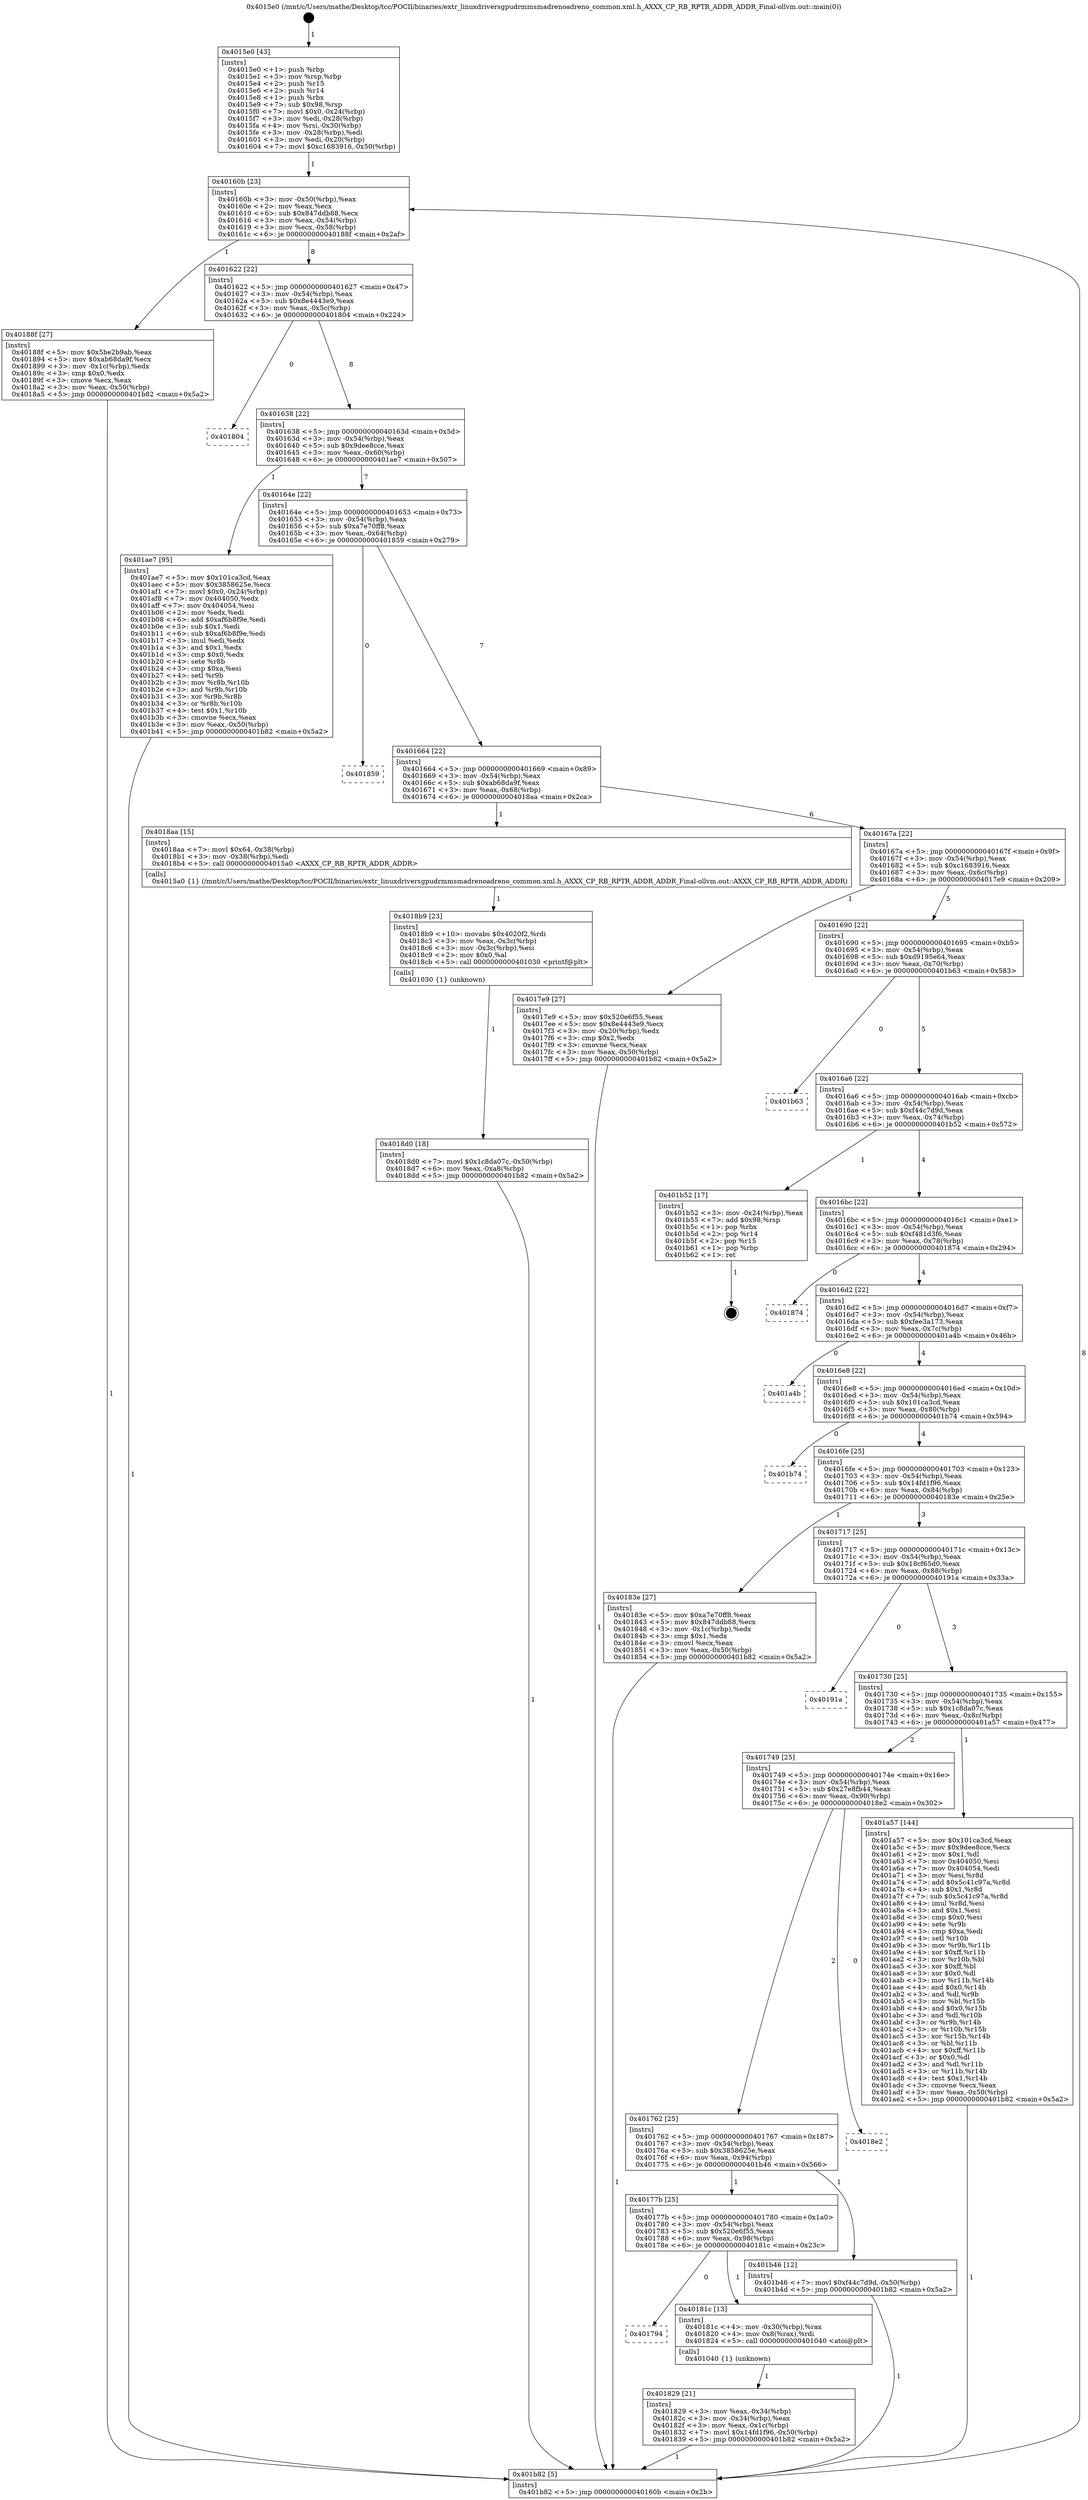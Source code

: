 digraph "0x4015e0" {
  label = "0x4015e0 (/mnt/c/Users/mathe/Desktop/tcc/POCII/binaries/extr_linuxdriversgpudrmmsmadrenoadreno_common.xml.h_AXXX_CP_RB_RPTR_ADDR_ADDR_Final-ollvm.out::main(0))"
  labelloc = "t"
  node[shape=record]

  Entry [label="",width=0.3,height=0.3,shape=circle,fillcolor=black,style=filled]
  "0x40160b" [label="{
     0x40160b [23]\l
     | [instrs]\l
     &nbsp;&nbsp;0x40160b \<+3\>: mov -0x50(%rbp),%eax\l
     &nbsp;&nbsp;0x40160e \<+2\>: mov %eax,%ecx\l
     &nbsp;&nbsp;0x401610 \<+6\>: sub $0x847ddb88,%ecx\l
     &nbsp;&nbsp;0x401616 \<+3\>: mov %eax,-0x54(%rbp)\l
     &nbsp;&nbsp;0x401619 \<+3\>: mov %ecx,-0x58(%rbp)\l
     &nbsp;&nbsp;0x40161c \<+6\>: je 000000000040188f \<main+0x2af\>\l
  }"]
  "0x40188f" [label="{
     0x40188f [27]\l
     | [instrs]\l
     &nbsp;&nbsp;0x40188f \<+5\>: mov $0x5be2b9ab,%eax\l
     &nbsp;&nbsp;0x401894 \<+5\>: mov $0xab68da9f,%ecx\l
     &nbsp;&nbsp;0x401899 \<+3\>: mov -0x1c(%rbp),%edx\l
     &nbsp;&nbsp;0x40189c \<+3\>: cmp $0x0,%edx\l
     &nbsp;&nbsp;0x40189f \<+3\>: cmove %ecx,%eax\l
     &nbsp;&nbsp;0x4018a2 \<+3\>: mov %eax,-0x50(%rbp)\l
     &nbsp;&nbsp;0x4018a5 \<+5\>: jmp 0000000000401b82 \<main+0x5a2\>\l
  }"]
  "0x401622" [label="{
     0x401622 [22]\l
     | [instrs]\l
     &nbsp;&nbsp;0x401622 \<+5\>: jmp 0000000000401627 \<main+0x47\>\l
     &nbsp;&nbsp;0x401627 \<+3\>: mov -0x54(%rbp),%eax\l
     &nbsp;&nbsp;0x40162a \<+5\>: sub $0x8e4443e9,%eax\l
     &nbsp;&nbsp;0x40162f \<+3\>: mov %eax,-0x5c(%rbp)\l
     &nbsp;&nbsp;0x401632 \<+6\>: je 0000000000401804 \<main+0x224\>\l
  }"]
  Exit [label="",width=0.3,height=0.3,shape=circle,fillcolor=black,style=filled,peripheries=2]
  "0x401804" [label="{
     0x401804\l
  }", style=dashed]
  "0x401638" [label="{
     0x401638 [22]\l
     | [instrs]\l
     &nbsp;&nbsp;0x401638 \<+5\>: jmp 000000000040163d \<main+0x5d\>\l
     &nbsp;&nbsp;0x40163d \<+3\>: mov -0x54(%rbp),%eax\l
     &nbsp;&nbsp;0x401640 \<+5\>: sub $0x9dee8cce,%eax\l
     &nbsp;&nbsp;0x401645 \<+3\>: mov %eax,-0x60(%rbp)\l
     &nbsp;&nbsp;0x401648 \<+6\>: je 0000000000401ae7 \<main+0x507\>\l
  }"]
  "0x4018d0" [label="{
     0x4018d0 [18]\l
     | [instrs]\l
     &nbsp;&nbsp;0x4018d0 \<+7\>: movl $0x1c8da07c,-0x50(%rbp)\l
     &nbsp;&nbsp;0x4018d7 \<+6\>: mov %eax,-0xa8(%rbp)\l
     &nbsp;&nbsp;0x4018dd \<+5\>: jmp 0000000000401b82 \<main+0x5a2\>\l
  }"]
  "0x401ae7" [label="{
     0x401ae7 [95]\l
     | [instrs]\l
     &nbsp;&nbsp;0x401ae7 \<+5\>: mov $0x101ca3cd,%eax\l
     &nbsp;&nbsp;0x401aec \<+5\>: mov $0x3858625e,%ecx\l
     &nbsp;&nbsp;0x401af1 \<+7\>: movl $0x0,-0x24(%rbp)\l
     &nbsp;&nbsp;0x401af8 \<+7\>: mov 0x404050,%edx\l
     &nbsp;&nbsp;0x401aff \<+7\>: mov 0x404054,%esi\l
     &nbsp;&nbsp;0x401b06 \<+2\>: mov %edx,%edi\l
     &nbsp;&nbsp;0x401b08 \<+6\>: add $0xaf6b8f9e,%edi\l
     &nbsp;&nbsp;0x401b0e \<+3\>: sub $0x1,%edi\l
     &nbsp;&nbsp;0x401b11 \<+6\>: sub $0xaf6b8f9e,%edi\l
     &nbsp;&nbsp;0x401b17 \<+3\>: imul %edi,%edx\l
     &nbsp;&nbsp;0x401b1a \<+3\>: and $0x1,%edx\l
     &nbsp;&nbsp;0x401b1d \<+3\>: cmp $0x0,%edx\l
     &nbsp;&nbsp;0x401b20 \<+4\>: sete %r8b\l
     &nbsp;&nbsp;0x401b24 \<+3\>: cmp $0xa,%esi\l
     &nbsp;&nbsp;0x401b27 \<+4\>: setl %r9b\l
     &nbsp;&nbsp;0x401b2b \<+3\>: mov %r8b,%r10b\l
     &nbsp;&nbsp;0x401b2e \<+3\>: and %r9b,%r10b\l
     &nbsp;&nbsp;0x401b31 \<+3\>: xor %r9b,%r8b\l
     &nbsp;&nbsp;0x401b34 \<+3\>: or %r8b,%r10b\l
     &nbsp;&nbsp;0x401b37 \<+4\>: test $0x1,%r10b\l
     &nbsp;&nbsp;0x401b3b \<+3\>: cmovne %ecx,%eax\l
     &nbsp;&nbsp;0x401b3e \<+3\>: mov %eax,-0x50(%rbp)\l
     &nbsp;&nbsp;0x401b41 \<+5\>: jmp 0000000000401b82 \<main+0x5a2\>\l
  }"]
  "0x40164e" [label="{
     0x40164e [22]\l
     | [instrs]\l
     &nbsp;&nbsp;0x40164e \<+5\>: jmp 0000000000401653 \<main+0x73\>\l
     &nbsp;&nbsp;0x401653 \<+3\>: mov -0x54(%rbp),%eax\l
     &nbsp;&nbsp;0x401656 \<+5\>: sub $0xa7e70ff8,%eax\l
     &nbsp;&nbsp;0x40165b \<+3\>: mov %eax,-0x64(%rbp)\l
     &nbsp;&nbsp;0x40165e \<+6\>: je 0000000000401859 \<main+0x279\>\l
  }"]
  "0x4018b9" [label="{
     0x4018b9 [23]\l
     | [instrs]\l
     &nbsp;&nbsp;0x4018b9 \<+10\>: movabs $0x4020f2,%rdi\l
     &nbsp;&nbsp;0x4018c3 \<+3\>: mov %eax,-0x3c(%rbp)\l
     &nbsp;&nbsp;0x4018c6 \<+3\>: mov -0x3c(%rbp),%esi\l
     &nbsp;&nbsp;0x4018c9 \<+2\>: mov $0x0,%al\l
     &nbsp;&nbsp;0x4018cb \<+5\>: call 0000000000401030 \<printf@plt\>\l
     | [calls]\l
     &nbsp;&nbsp;0x401030 \{1\} (unknown)\l
  }"]
  "0x401859" [label="{
     0x401859\l
  }", style=dashed]
  "0x401664" [label="{
     0x401664 [22]\l
     | [instrs]\l
     &nbsp;&nbsp;0x401664 \<+5\>: jmp 0000000000401669 \<main+0x89\>\l
     &nbsp;&nbsp;0x401669 \<+3\>: mov -0x54(%rbp),%eax\l
     &nbsp;&nbsp;0x40166c \<+5\>: sub $0xab68da9f,%eax\l
     &nbsp;&nbsp;0x401671 \<+3\>: mov %eax,-0x68(%rbp)\l
     &nbsp;&nbsp;0x401674 \<+6\>: je 00000000004018aa \<main+0x2ca\>\l
  }"]
  "0x401829" [label="{
     0x401829 [21]\l
     | [instrs]\l
     &nbsp;&nbsp;0x401829 \<+3\>: mov %eax,-0x34(%rbp)\l
     &nbsp;&nbsp;0x40182c \<+3\>: mov -0x34(%rbp),%eax\l
     &nbsp;&nbsp;0x40182f \<+3\>: mov %eax,-0x1c(%rbp)\l
     &nbsp;&nbsp;0x401832 \<+7\>: movl $0x14fd1f96,-0x50(%rbp)\l
     &nbsp;&nbsp;0x401839 \<+5\>: jmp 0000000000401b82 \<main+0x5a2\>\l
  }"]
  "0x4018aa" [label="{
     0x4018aa [15]\l
     | [instrs]\l
     &nbsp;&nbsp;0x4018aa \<+7\>: movl $0x64,-0x38(%rbp)\l
     &nbsp;&nbsp;0x4018b1 \<+3\>: mov -0x38(%rbp),%edi\l
     &nbsp;&nbsp;0x4018b4 \<+5\>: call 00000000004015a0 \<AXXX_CP_RB_RPTR_ADDR_ADDR\>\l
     | [calls]\l
     &nbsp;&nbsp;0x4015a0 \{1\} (/mnt/c/Users/mathe/Desktop/tcc/POCII/binaries/extr_linuxdriversgpudrmmsmadrenoadreno_common.xml.h_AXXX_CP_RB_RPTR_ADDR_ADDR_Final-ollvm.out::AXXX_CP_RB_RPTR_ADDR_ADDR)\l
  }"]
  "0x40167a" [label="{
     0x40167a [22]\l
     | [instrs]\l
     &nbsp;&nbsp;0x40167a \<+5\>: jmp 000000000040167f \<main+0x9f\>\l
     &nbsp;&nbsp;0x40167f \<+3\>: mov -0x54(%rbp),%eax\l
     &nbsp;&nbsp;0x401682 \<+5\>: sub $0xc1683916,%eax\l
     &nbsp;&nbsp;0x401687 \<+3\>: mov %eax,-0x6c(%rbp)\l
     &nbsp;&nbsp;0x40168a \<+6\>: je 00000000004017e9 \<main+0x209\>\l
  }"]
  "0x401794" [label="{
     0x401794\l
  }", style=dashed]
  "0x4017e9" [label="{
     0x4017e9 [27]\l
     | [instrs]\l
     &nbsp;&nbsp;0x4017e9 \<+5\>: mov $0x520e6f55,%eax\l
     &nbsp;&nbsp;0x4017ee \<+5\>: mov $0x8e4443e9,%ecx\l
     &nbsp;&nbsp;0x4017f3 \<+3\>: mov -0x20(%rbp),%edx\l
     &nbsp;&nbsp;0x4017f6 \<+3\>: cmp $0x2,%edx\l
     &nbsp;&nbsp;0x4017f9 \<+3\>: cmovne %ecx,%eax\l
     &nbsp;&nbsp;0x4017fc \<+3\>: mov %eax,-0x50(%rbp)\l
     &nbsp;&nbsp;0x4017ff \<+5\>: jmp 0000000000401b82 \<main+0x5a2\>\l
  }"]
  "0x401690" [label="{
     0x401690 [22]\l
     | [instrs]\l
     &nbsp;&nbsp;0x401690 \<+5\>: jmp 0000000000401695 \<main+0xb5\>\l
     &nbsp;&nbsp;0x401695 \<+3\>: mov -0x54(%rbp),%eax\l
     &nbsp;&nbsp;0x401698 \<+5\>: sub $0xd9195e64,%eax\l
     &nbsp;&nbsp;0x40169d \<+3\>: mov %eax,-0x70(%rbp)\l
     &nbsp;&nbsp;0x4016a0 \<+6\>: je 0000000000401b63 \<main+0x583\>\l
  }"]
  "0x401b82" [label="{
     0x401b82 [5]\l
     | [instrs]\l
     &nbsp;&nbsp;0x401b82 \<+5\>: jmp 000000000040160b \<main+0x2b\>\l
  }"]
  "0x4015e0" [label="{
     0x4015e0 [43]\l
     | [instrs]\l
     &nbsp;&nbsp;0x4015e0 \<+1\>: push %rbp\l
     &nbsp;&nbsp;0x4015e1 \<+3\>: mov %rsp,%rbp\l
     &nbsp;&nbsp;0x4015e4 \<+2\>: push %r15\l
     &nbsp;&nbsp;0x4015e6 \<+2\>: push %r14\l
     &nbsp;&nbsp;0x4015e8 \<+1\>: push %rbx\l
     &nbsp;&nbsp;0x4015e9 \<+7\>: sub $0x98,%rsp\l
     &nbsp;&nbsp;0x4015f0 \<+7\>: movl $0x0,-0x24(%rbp)\l
     &nbsp;&nbsp;0x4015f7 \<+3\>: mov %edi,-0x28(%rbp)\l
     &nbsp;&nbsp;0x4015fa \<+4\>: mov %rsi,-0x30(%rbp)\l
     &nbsp;&nbsp;0x4015fe \<+3\>: mov -0x28(%rbp),%edi\l
     &nbsp;&nbsp;0x401601 \<+3\>: mov %edi,-0x20(%rbp)\l
     &nbsp;&nbsp;0x401604 \<+7\>: movl $0xc1683916,-0x50(%rbp)\l
  }"]
  "0x40181c" [label="{
     0x40181c [13]\l
     | [instrs]\l
     &nbsp;&nbsp;0x40181c \<+4\>: mov -0x30(%rbp),%rax\l
     &nbsp;&nbsp;0x401820 \<+4\>: mov 0x8(%rax),%rdi\l
     &nbsp;&nbsp;0x401824 \<+5\>: call 0000000000401040 \<atoi@plt\>\l
     | [calls]\l
     &nbsp;&nbsp;0x401040 \{1\} (unknown)\l
  }"]
  "0x401b63" [label="{
     0x401b63\l
  }", style=dashed]
  "0x4016a6" [label="{
     0x4016a6 [22]\l
     | [instrs]\l
     &nbsp;&nbsp;0x4016a6 \<+5\>: jmp 00000000004016ab \<main+0xcb\>\l
     &nbsp;&nbsp;0x4016ab \<+3\>: mov -0x54(%rbp),%eax\l
     &nbsp;&nbsp;0x4016ae \<+5\>: sub $0xf44c7d9d,%eax\l
     &nbsp;&nbsp;0x4016b3 \<+3\>: mov %eax,-0x74(%rbp)\l
     &nbsp;&nbsp;0x4016b6 \<+6\>: je 0000000000401b52 \<main+0x572\>\l
  }"]
  "0x40177b" [label="{
     0x40177b [25]\l
     | [instrs]\l
     &nbsp;&nbsp;0x40177b \<+5\>: jmp 0000000000401780 \<main+0x1a0\>\l
     &nbsp;&nbsp;0x401780 \<+3\>: mov -0x54(%rbp),%eax\l
     &nbsp;&nbsp;0x401783 \<+5\>: sub $0x520e6f55,%eax\l
     &nbsp;&nbsp;0x401788 \<+6\>: mov %eax,-0x98(%rbp)\l
     &nbsp;&nbsp;0x40178e \<+6\>: je 000000000040181c \<main+0x23c\>\l
  }"]
  "0x401b52" [label="{
     0x401b52 [17]\l
     | [instrs]\l
     &nbsp;&nbsp;0x401b52 \<+3\>: mov -0x24(%rbp),%eax\l
     &nbsp;&nbsp;0x401b55 \<+7\>: add $0x98,%rsp\l
     &nbsp;&nbsp;0x401b5c \<+1\>: pop %rbx\l
     &nbsp;&nbsp;0x401b5d \<+2\>: pop %r14\l
     &nbsp;&nbsp;0x401b5f \<+2\>: pop %r15\l
     &nbsp;&nbsp;0x401b61 \<+1\>: pop %rbp\l
     &nbsp;&nbsp;0x401b62 \<+1\>: ret\l
  }"]
  "0x4016bc" [label="{
     0x4016bc [22]\l
     | [instrs]\l
     &nbsp;&nbsp;0x4016bc \<+5\>: jmp 00000000004016c1 \<main+0xe1\>\l
     &nbsp;&nbsp;0x4016c1 \<+3\>: mov -0x54(%rbp),%eax\l
     &nbsp;&nbsp;0x4016c4 \<+5\>: sub $0xf481d3f6,%eax\l
     &nbsp;&nbsp;0x4016c9 \<+3\>: mov %eax,-0x78(%rbp)\l
     &nbsp;&nbsp;0x4016cc \<+6\>: je 0000000000401874 \<main+0x294\>\l
  }"]
  "0x401b46" [label="{
     0x401b46 [12]\l
     | [instrs]\l
     &nbsp;&nbsp;0x401b46 \<+7\>: movl $0xf44c7d9d,-0x50(%rbp)\l
     &nbsp;&nbsp;0x401b4d \<+5\>: jmp 0000000000401b82 \<main+0x5a2\>\l
  }"]
  "0x401874" [label="{
     0x401874\l
  }", style=dashed]
  "0x4016d2" [label="{
     0x4016d2 [22]\l
     | [instrs]\l
     &nbsp;&nbsp;0x4016d2 \<+5\>: jmp 00000000004016d7 \<main+0xf7\>\l
     &nbsp;&nbsp;0x4016d7 \<+3\>: mov -0x54(%rbp),%eax\l
     &nbsp;&nbsp;0x4016da \<+5\>: sub $0xfee3a173,%eax\l
     &nbsp;&nbsp;0x4016df \<+3\>: mov %eax,-0x7c(%rbp)\l
     &nbsp;&nbsp;0x4016e2 \<+6\>: je 0000000000401a4b \<main+0x46b\>\l
  }"]
  "0x401762" [label="{
     0x401762 [25]\l
     | [instrs]\l
     &nbsp;&nbsp;0x401762 \<+5\>: jmp 0000000000401767 \<main+0x187\>\l
     &nbsp;&nbsp;0x401767 \<+3\>: mov -0x54(%rbp),%eax\l
     &nbsp;&nbsp;0x40176a \<+5\>: sub $0x3858625e,%eax\l
     &nbsp;&nbsp;0x40176f \<+6\>: mov %eax,-0x94(%rbp)\l
     &nbsp;&nbsp;0x401775 \<+6\>: je 0000000000401b46 \<main+0x566\>\l
  }"]
  "0x401a4b" [label="{
     0x401a4b\l
  }", style=dashed]
  "0x4016e8" [label="{
     0x4016e8 [22]\l
     | [instrs]\l
     &nbsp;&nbsp;0x4016e8 \<+5\>: jmp 00000000004016ed \<main+0x10d\>\l
     &nbsp;&nbsp;0x4016ed \<+3\>: mov -0x54(%rbp),%eax\l
     &nbsp;&nbsp;0x4016f0 \<+5\>: sub $0x101ca3cd,%eax\l
     &nbsp;&nbsp;0x4016f5 \<+3\>: mov %eax,-0x80(%rbp)\l
     &nbsp;&nbsp;0x4016f8 \<+6\>: je 0000000000401b74 \<main+0x594\>\l
  }"]
  "0x4018e2" [label="{
     0x4018e2\l
  }", style=dashed]
  "0x401b74" [label="{
     0x401b74\l
  }", style=dashed]
  "0x4016fe" [label="{
     0x4016fe [25]\l
     | [instrs]\l
     &nbsp;&nbsp;0x4016fe \<+5\>: jmp 0000000000401703 \<main+0x123\>\l
     &nbsp;&nbsp;0x401703 \<+3\>: mov -0x54(%rbp),%eax\l
     &nbsp;&nbsp;0x401706 \<+5\>: sub $0x14fd1f96,%eax\l
     &nbsp;&nbsp;0x40170b \<+6\>: mov %eax,-0x84(%rbp)\l
     &nbsp;&nbsp;0x401711 \<+6\>: je 000000000040183e \<main+0x25e\>\l
  }"]
  "0x401749" [label="{
     0x401749 [25]\l
     | [instrs]\l
     &nbsp;&nbsp;0x401749 \<+5\>: jmp 000000000040174e \<main+0x16e\>\l
     &nbsp;&nbsp;0x40174e \<+3\>: mov -0x54(%rbp),%eax\l
     &nbsp;&nbsp;0x401751 \<+5\>: sub $0x27e8fb44,%eax\l
     &nbsp;&nbsp;0x401756 \<+6\>: mov %eax,-0x90(%rbp)\l
     &nbsp;&nbsp;0x40175c \<+6\>: je 00000000004018e2 \<main+0x302\>\l
  }"]
  "0x40183e" [label="{
     0x40183e [27]\l
     | [instrs]\l
     &nbsp;&nbsp;0x40183e \<+5\>: mov $0xa7e70ff8,%eax\l
     &nbsp;&nbsp;0x401843 \<+5\>: mov $0x847ddb88,%ecx\l
     &nbsp;&nbsp;0x401848 \<+3\>: mov -0x1c(%rbp),%edx\l
     &nbsp;&nbsp;0x40184b \<+3\>: cmp $0x1,%edx\l
     &nbsp;&nbsp;0x40184e \<+3\>: cmovl %ecx,%eax\l
     &nbsp;&nbsp;0x401851 \<+3\>: mov %eax,-0x50(%rbp)\l
     &nbsp;&nbsp;0x401854 \<+5\>: jmp 0000000000401b82 \<main+0x5a2\>\l
  }"]
  "0x401717" [label="{
     0x401717 [25]\l
     | [instrs]\l
     &nbsp;&nbsp;0x401717 \<+5\>: jmp 000000000040171c \<main+0x13c\>\l
     &nbsp;&nbsp;0x40171c \<+3\>: mov -0x54(%rbp),%eax\l
     &nbsp;&nbsp;0x40171f \<+5\>: sub $0x18cf65d0,%eax\l
     &nbsp;&nbsp;0x401724 \<+6\>: mov %eax,-0x88(%rbp)\l
     &nbsp;&nbsp;0x40172a \<+6\>: je 000000000040191a \<main+0x33a\>\l
  }"]
  "0x401a57" [label="{
     0x401a57 [144]\l
     | [instrs]\l
     &nbsp;&nbsp;0x401a57 \<+5\>: mov $0x101ca3cd,%eax\l
     &nbsp;&nbsp;0x401a5c \<+5\>: mov $0x9dee8cce,%ecx\l
     &nbsp;&nbsp;0x401a61 \<+2\>: mov $0x1,%dl\l
     &nbsp;&nbsp;0x401a63 \<+7\>: mov 0x404050,%esi\l
     &nbsp;&nbsp;0x401a6a \<+7\>: mov 0x404054,%edi\l
     &nbsp;&nbsp;0x401a71 \<+3\>: mov %esi,%r8d\l
     &nbsp;&nbsp;0x401a74 \<+7\>: add $0x5c41c97a,%r8d\l
     &nbsp;&nbsp;0x401a7b \<+4\>: sub $0x1,%r8d\l
     &nbsp;&nbsp;0x401a7f \<+7\>: sub $0x5c41c97a,%r8d\l
     &nbsp;&nbsp;0x401a86 \<+4\>: imul %r8d,%esi\l
     &nbsp;&nbsp;0x401a8a \<+3\>: and $0x1,%esi\l
     &nbsp;&nbsp;0x401a8d \<+3\>: cmp $0x0,%esi\l
     &nbsp;&nbsp;0x401a90 \<+4\>: sete %r9b\l
     &nbsp;&nbsp;0x401a94 \<+3\>: cmp $0xa,%edi\l
     &nbsp;&nbsp;0x401a97 \<+4\>: setl %r10b\l
     &nbsp;&nbsp;0x401a9b \<+3\>: mov %r9b,%r11b\l
     &nbsp;&nbsp;0x401a9e \<+4\>: xor $0xff,%r11b\l
     &nbsp;&nbsp;0x401aa2 \<+3\>: mov %r10b,%bl\l
     &nbsp;&nbsp;0x401aa5 \<+3\>: xor $0xff,%bl\l
     &nbsp;&nbsp;0x401aa8 \<+3\>: xor $0x0,%dl\l
     &nbsp;&nbsp;0x401aab \<+3\>: mov %r11b,%r14b\l
     &nbsp;&nbsp;0x401aae \<+4\>: and $0x0,%r14b\l
     &nbsp;&nbsp;0x401ab2 \<+3\>: and %dl,%r9b\l
     &nbsp;&nbsp;0x401ab5 \<+3\>: mov %bl,%r15b\l
     &nbsp;&nbsp;0x401ab8 \<+4\>: and $0x0,%r15b\l
     &nbsp;&nbsp;0x401abc \<+3\>: and %dl,%r10b\l
     &nbsp;&nbsp;0x401abf \<+3\>: or %r9b,%r14b\l
     &nbsp;&nbsp;0x401ac2 \<+3\>: or %r10b,%r15b\l
     &nbsp;&nbsp;0x401ac5 \<+3\>: xor %r15b,%r14b\l
     &nbsp;&nbsp;0x401ac8 \<+3\>: or %bl,%r11b\l
     &nbsp;&nbsp;0x401acb \<+4\>: xor $0xff,%r11b\l
     &nbsp;&nbsp;0x401acf \<+3\>: or $0x0,%dl\l
     &nbsp;&nbsp;0x401ad2 \<+3\>: and %dl,%r11b\l
     &nbsp;&nbsp;0x401ad5 \<+3\>: or %r11b,%r14b\l
     &nbsp;&nbsp;0x401ad8 \<+4\>: test $0x1,%r14b\l
     &nbsp;&nbsp;0x401adc \<+3\>: cmovne %ecx,%eax\l
     &nbsp;&nbsp;0x401adf \<+3\>: mov %eax,-0x50(%rbp)\l
     &nbsp;&nbsp;0x401ae2 \<+5\>: jmp 0000000000401b82 \<main+0x5a2\>\l
  }"]
  "0x40191a" [label="{
     0x40191a\l
  }", style=dashed]
  "0x401730" [label="{
     0x401730 [25]\l
     | [instrs]\l
     &nbsp;&nbsp;0x401730 \<+5\>: jmp 0000000000401735 \<main+0x155\>\l
     &nbsp;&nbsp;0x401735 \<+3\>: mov -0x54(%rbp),%eax\l
     &nbsp;&nbsp;0x401738 \<+5\>: sub $0x1c8da07c,%eax\l
     &nbsp;&nbsp;0x40173d \<+6\>: mov %eax,-0x8c(%rbp)\l
     &nbsp;&nbsp;0x401743 \<+6\>: je 0000000000401a57 \<main+0x477\>\l
  }"]
  Entry -> "0x4015e0" [label=" 1"]
  "0x40160b" -> "0x40188f" [label=" 1"]
  "0x40160b" -> "0x401622" [label=" 8"]
  "0x401b52" -> Exit [label=" 1"]
  "0x401622" -> "0x401804" [label=" 0"]
  "0x401622" -> "0x401638" [label=" 8"]
  "0x401b46" -> "0x401b82" [label=" 1"]
  "0x401638" -> "0x401ae7" [label=" 1"]
  "0x401638" -> "0x40164e" [label=" 7"]
  "0x401ae7" -> "0x401b82" [label=" 1"]
  "0x40164e" -> "0x401859" [label=" 0"]
  "0x40164e" -> "0x401664" [label=" 7"]
  "0x401a57" -> "0x401b82" [label=" 1"]
  "0x401664" -> "0x4018aa" [label=" 1"]
  "0x401664" -> "0x40167a" [label=" 6"]
  "0x4018d0" -> "0x401b82" [label=" 1"]
  "0x40167a" -> "0x4017e9" [label=" 1"]
  "0x40167a" -> "0x401690" [label=" 5"]
  "0x4017e9" -> "0x401b82" [label=" 1"]
  "0x4015e0" -> "0x40160b" [label=" 1"]
  "0x401b82" -> "0x40160b" [label=" 8"]
  "0x4018b9" -> "0x4018d0" [label=" 1"]
  "0x401690" -> "0x401b63" [label=" 0"]
  "0x401690" -> "0x4016a6" [label=" 5"]
  "0x4018aa" -> "0x4018b9" [label=" 1"]
  "0x4016a6" -> "0x401b52" [label=" 1"]
  "0x4016a6" -> "0x4016bc" [label=" 4"]
  "0x40183e" -> "0x401b82" [label=" 1"]
  "0x4016bc" -> "0x401874" [label=" 0"]
  "0x4016bc" -> "0x4016d2" [label=" 4"]
  "0x401829" -> "0x401b82" [label=" 1"]
  "0x4016d2" -> "0x401a4b" [label=" 0"]
  "0x4016d2" -> "0x4016e8" [label=" 4"]
  "0x40177b" -> "0x401794" [label=" 0"]
  "0x4016e8" -> "0x401b74" [label=" 0"]
  "0x4016e8" -> "0x4016fe" [label=" 4"]
  "0x40177b" -> "0x40181c" [label=" 1"]
  "0x4016fe" -> "0x40183e" [label=" 1"]
  "0x4016fe" -> "0x401717" [label=" 3"]
  "0x401762" -> "0x40177b" [label=" 1"]
  "0x401717" -> "0x40191a" [label=" 0"]
  "0x401717" -> "0x401730" [label=" 3"]
  "0x401762" -> "0x401b46" [label=" 1"]
  "0x401730" -> "0x401a57" [label=" 1"]
  "0x401730" -> "0x401749" [label=" 2"]
  "0x40188f" -> "0x401b82" [label=" 1"]
  "0x401749" -> "0x4018e2" [label=" 0"]
  "0x401749" -> "0x401762" [label=" 2"]
  "0x40181c" -> "0x401829" [label=" 1"]
}
